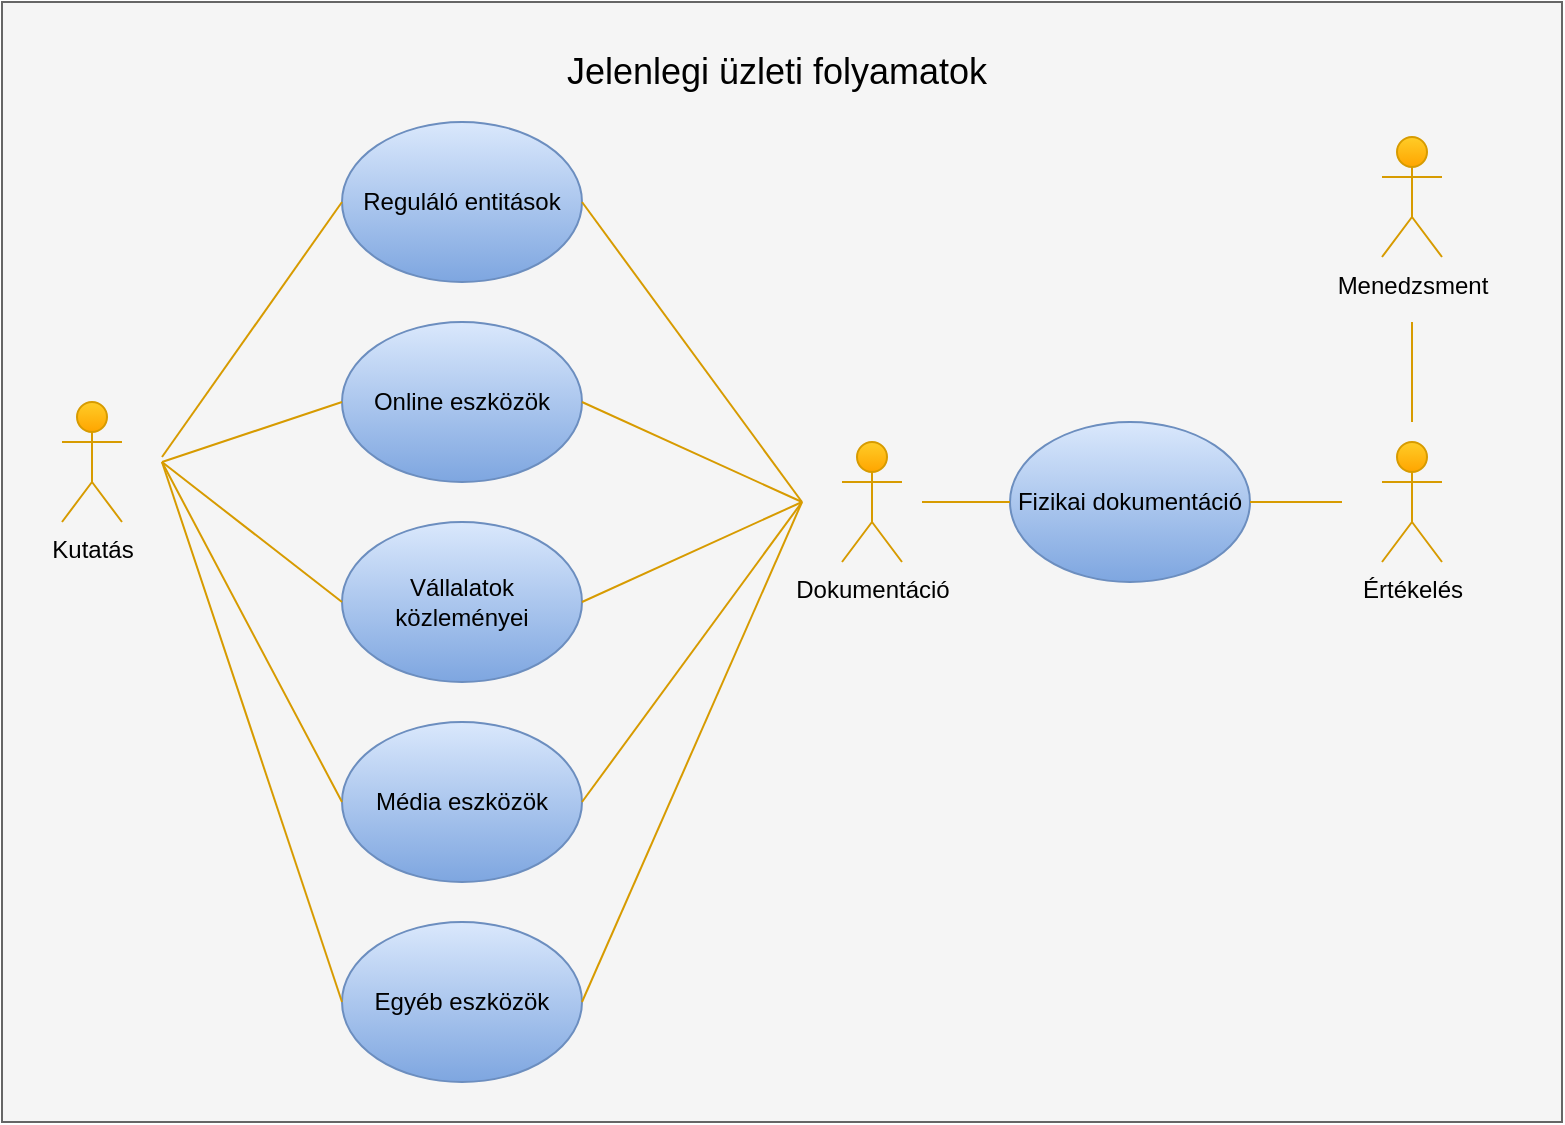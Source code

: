 <mxfile version="21.0.6" type="device"><diagram name="Page-1" id="Mh8cZrnEa9jkXpT0QI60"><mxGraphModel dx="1900" dy="549" grid="1" gridSize="10" guides="1" tooltips="1" connect="1" arrows="1" fold="1" page="1" pageScale="1" pageWidth="850" pageHeight="1100" math="0" shadow="0"><root><mxCell id="0"/><mxCell id="1" parent="0"/><mxCell id="mfxQ9Fp0NKVJJEiFbWmu-36" value="" style="rounded=0;whiteSpace=wrap;html=1;fillColor=#f5f5f5;strokeColor=#666666;fontColor=#333333;" vertex="1" parent="1"><mxGeometry x="-10" y="20" width="780" height="560" as="geometry"/></mxCell><mxCell id="mfxQ9Fp0NKVJJEiFbWmu-1" value="Kutatás" style="shape=umlActor;verticalLabelPosition=bottom;verticalAlign=top;html=1;outlineConnect=0;fillColor=#ffcd28;gradientColor=#ffa500;strokeColor=#d79b00;" vertex="1" parent="1"><mxGeometry x="20" y="220" width="30" height="60" as="geometry"/></mxCell><mxCell id="mfxQ9Fp0NKVJJEiFbWmu-3" value="Reguláló entitások" style="ellipse;whiteSpace=wrap;html=1;fillColor=#dae8fc;gradientColor=#7ea6e0;strokeColor=#6c8ebf;" vertex="1" parent="1"><mxGeometry x="160" y="80" width="120" height="80" as="geometry"/></mxCell><mxCell id="mfxQ9Fp0NKVJJEiFbWmu-7" value="Online eszközök" style="ellipse;whiteSpace=wrap;html=1;fillColor=#dae8fc;gradientColor=#7ea6e0;strokeColor=#6c8ebf;" vertex="1" parent="1"><mxGeometry x="160" y="180" width="120" height="80" as="geometry"/></mxCell><mxCell id="mfxQ9Fp0NKVJJEiFbWmu-9" value="Vállalatok közleményei" style="ellipse;whiteSpace=wrap;html=1;fillColor=#dae8fc;gradientColor=#7ea6e0;strokeColor=#6c8ebf;" vertex="1" parent="1"><mxGeometry x="160" y="280" width="120" height="80" as="geometry"/></mxCell><mxCell id="mfxQ9Fp0NKVJJEiFbWmu-11" value="Média eszközök" style="ellipse;whiteSpace=wrap;html=1;fillColor=#dae8fc;gradientColor=#7ea6e0;strokeColor=#6c8ebf;" vertex="1" parent="1"><mxGeometry x="160" y="380" width="120" height="80" as="geometry"/></mxCell><mxCell id="mfxQ9Fp0NKVJJEiFbWmu-13" value="" style="endArrow=none;html=1;rounded=0;entryX=0;entryY=0.5;entryDx=0;entryDy=0;fillColor=#ffcd28;gradientColor=#ffa500;strokeColor=#d79b00;" edge="1" parent="1" target="mfxQ9Fp0NKVJJEiFbWmu-3"><mxGeometry width="50" height="50" relative="1" as="geometry"><mxPoint x="70" y="247.5" as="sourcePoint"/><mxPoint x="120" y="197.5" as="targetPoint"/></mxGeometry></mxCell><mxCell id="mfxQ9Fp0NKVJJEiFbWmu-14" value="" style="endArrow=none;html=1;rounded=0;entryX=0;entryY=0.5;entryDx=0;entryDy=0;fillColor=#ffcd28;gradientColor=#ffa500;strokeColor=#d79b00;" edge="1" parent="1" target="mfxQ9Fp0NKVJJEiFbWmu-7"><mxGeometry width="50" height="50" relative="1" as="geometry"><mxPoint x="70" y="250" as="sourcePoint"/><mxPoint x="450" y="250" as="targetPoint"/></mxGeometry></mxCell><mxCell id="mfxQ9Fp0NKVJJEiFbWmu-15" value="" style="endArrow=none;html=1;rounded=0;entryX=0;entryY=0.5;entryDx=0;entryDy=0;fillColor=#ffcd28;gradientColor=#ffa500;strokeColor=#d79b00;" edge="1" parent="1" target="mfxQ9Fp0NKVJJEiFbWmu-9"><mxGeometry width="50" height="50" relative="1" as="geometry"><mxPoint x="70" y="250" as="sourcePoint"/><mxPoint x="450" y="250" as="targetPoint"/></mxGeometry></mxCell><mxCell id="mfxQ9Fp0NKVJJEiFbWmu-16" value="" style="endArrow=none;html=1;rounded=0;entryX=0;entryY=0.5;entryDx=0;entryDy=0;fillColor=#ffcd28;gradientColor=#ffa500;strokeColor=#d79b00;" edge="1" parent="1" target="mfxQ9Fp0NKVJJEiFbWmu-11"><mxGeometry width="50" height="50" relative="1" as="geometry"><mxPoint x="70" y="250" as="sourcePoint"/><mxPoint x="450" y="250" as="targetPoint"/></mxGeometry></mxCell><mxCell id="mfxQ9Fp0NKVJJEiFbWmu-18" value="Egyéb eszközök" style="ellipse;whiteSpace=wrap;html=1;fillColor=#dae8fc;gradientColor=#7ea6e0;strokeColor=#6c8ebf;" vertex="1" parent="1"><mxGeometry x="160" y="480" width="120" height="80" as="geometry"/></mxCell><mxCell id="mfxQ9Fp0NKVJJEiFbWmu-20" value="" style="endArrow=none;html=1;rounded=0;entryX=0;entryY=0.5;entryDx=0;entryDy=0;fillColor=#ffcd28;gradientColor=#ffa500;strokeColor=#d79b00;" edge="1" parent="1" target="mfxQ9Fp0NKVJJEiFbWmu-18"><mxGeometry width="50" height="50" relative="1" as="geometry"><mxPoint x="70" y="250" as="sourcePoint"/><mxPoint x="130" y="530" as="targetPoint"/></mxGeometry></mxCell><mxCell id="mfxQ9Fp0NKVJJEiFbWmu-21" value="Dokumentáció" style="shape=umlActor;verticalLabelPosition=bottom;verticalAlign=top;html=1;outlineConnect=0;fillColor=#ffcd28;gradientColor=#ffa500;strokeColor=#d79b00;" vertex="1" parent="1"><mxGeometry x="410" y="240" width="30" height="60" as="geometry"/></mxCell><mxCell id="mfxQ9Fp0NKVJJEiFbWmu-24" value="" style="endArrow=none;html=1;rounded=0;exitX=1;exitY=0.5;exitDx=0;exitDy=0;fillColor=#ffcd28;gradientColor=#ffa500;strokeColor=#d79b00;" edge="1" parent="1" source="mfxQ9Fp0NKVJJEiFbWmu-3"><mxGeometry width="50" height="50" relative="1" as="geometry"><mxPoint x="400" y="300" as="sourcePoint"/><mxPoint x="390" y="270" as="targetPoint"/></mxGeometry></mxCell><mxCell id="mfxQ9Fp0NKVJJEiFbWmu-25" value="" style="endArrow=none;html=1;rounded=0;exitX=1;exitY=0.5;exitDx=0;exitDy=0;fillColor=#ffcd28;gradientColor=#ffa500;strokeColor=#d79b00;" edge="1" parent="1" source="mfxQ9Fp0NKVJJEiFbWmu-11"><mxGeometry width="50" height="50" relative="1" as="geometry"><mxPoint x="400" y="300" as="sourcePoint"/><mxPoint x="390" y="270" as="targetPoint"/></mxGeometry></mxCell><mxCell id="mfxQ9Fp0NKVJJEiFbWmu-26" value="" style="endArrow=none;html=1;rounded=0;exitX=1;exitY=0.5;exitDx=0;exitDy=0;fillColor=#ffcd28;gradientColor=#ffa500;strokeColor=#d79b00;" edge="1" parent="1" source="mfxQ9Fp0NKVJJEiFbWmu-7"><mxGeometry width="50" height="50" relative="1" as="geometry"><mxPoint x="400" y="300" as="sourcePoint"/><mxPoint x="390" y="270" as="targetPoint"/></mxGeometry></mxCell><mxCell id="mfxQ9Fp0NKVJJEiFbWmu-27" value="" style="endArrow=none;html=1;rounded=0;exitX=1;exitY=0.5;exitDx=0;exitDy=0;fillColor=#ffcd28;gradientColor=#ffa500;strokeColor=#d79b00;" edge="1" parent="1" source="mfxQ9Fp0NKVJJEiFbWmu-9"><mxGeometry width="50" height="50" relative="1" as="geometry"><mxPoint x="290" y="230" as="sourcePoint"/><mxPoint x="390" y="270" as="targetPoint"/></mxGeometry></mxCell><mxCell id="mfxQ9Fp0NKVJJEiFbWmu-28" value="" style="endArrow=none;html=1;rounded=0;exitX=1;exitY=0.5;exitDx=0;exitDy=0;fillColor=#ffcd28;gradientColor=#ffa500;strokeColor=#d79b00;" edge="1" parent="1" source="mfxQ9Fp0NKVJJEiFbWmu-18"><mxGeometry width="50" height="50" relative="1" as="geometry"><mxPoint x="300" y="240" as="sourcePoint"/><mxPoint x="390" y="270" as="targetPoint"/></mxGeometry></mxCell><mxCell id="mfxQ9Fp0NKVJJEiFbWmu-29" value="Fizikai dokumentáció" style="ellipse;whiteSpace=wrap;html=1;fillColor=#dae8fc;gradientColor=#7ea6e0;strokeColor=#6c8ebf;" vertex="1" parent="1"><mxGeometry x="494" y="230" width="120" height="80" as="geometry"/></mxCell><mxCell id="mfxQ9Fp0NKVJJEiFbWmu-31" value="" style="endArrow=none;html=1;rounded=0;exitX=0;exitY=0.5;exitDx=0;exitDy=0;fillColor=#ffcd28;gradientColor=#ffa500;strokeColor=#d79b00;" edge="1" parent="1" source="mfxQ9Fp0NKVJJEiFbWmu-29"><mxGeometry width="50" height="50" relative="1" as="geometry"><mxPoint x="400" y="300" as="sourcePoint"/><mxPoint x="450" y="270" as="targetPoint"/></mxGeometry></mxCell><mxCell id="mfxQ9Fp0NKVJJEiFbWmu-32" value="Értékelés" style="shape=umlActor;verticalLabelPosition=bottom;verticalAlign=top;html=1;outlineConnect=0;fillColor=#ffcd28;gradientColor=#ffa500;strokeColor=#d79b00;" vertex="1" parent="1"><mxGeometry x="680" y="240" width="30" height="60" as="geometry"/></mxCell><mxCell id="mfxQ9Fp0NKVJJEiFbWmu-33" value="" style="endArrow=none;html=1;rounded=0;entryX=1;entryY=0.5;entryDx=0;entryDy=0;fillColor=#ffcd28;gradientColor=#ffa500;strokeColor=#d79b00;" edge="1" parent="1" target="mfxQ9Fp0NKVJJEiFbWmu-29"><mxGeometry width="50" height="50" relative="1" as="geometry"><mxPoint x="660" y="270" as="sourcePoint"/><mxPoint x="434" y="250" as="targetPoint"/></mxGeometry></mxCell><mxCell id="mfxQ9Fp0NKVJJEiFbWmu-34" value="Menedzsment" style="shape=umlActor;verticalLabelPosition=bottom;verticalAlign=top;html=1;outlineConnect=0;fillColor=#ffcd28;gradientColor=#ffa500;strokeColor=#d79b00;" vertex="1" parent="1"><mxGeometry x="680" y="87.5" width="30" height="60" as="geometry"/></mxCell><mxCell id="mfxQ9Fp0NKVJJEiFbWmu-35" value="" style="endArrow=none;html=1;rounded=0;fillColor=#ffcd28;gradientColor=#ffa500;strokeColor=#d79b00;" edge="1" parent="1"><mxGeometry width="50" height="50" relative="1" as="geometry"><mxPoint x="695" y="230" as="sourcePoint"/><mxPoint x="695" y="180" as="targetPoint"/></mxGeometry></mxCell><mxCell id="mfxQ9Fp0NKVJJEiFbWmu-38" value="Jelenlegi üzleti folyamatok&amp;nbsp;" style="text;html=1;strokeColor=none;fillColor=none;align=center;verticalAlign=middle;whiteSpace=wrap;rounded=0;fontSize=18;" vertex="1" parent="1"><mxGeometry x="235" y="40" width="290" height="30" as="geometry"/></mxCell></root></mxGraphModel></diagram></mxfile>